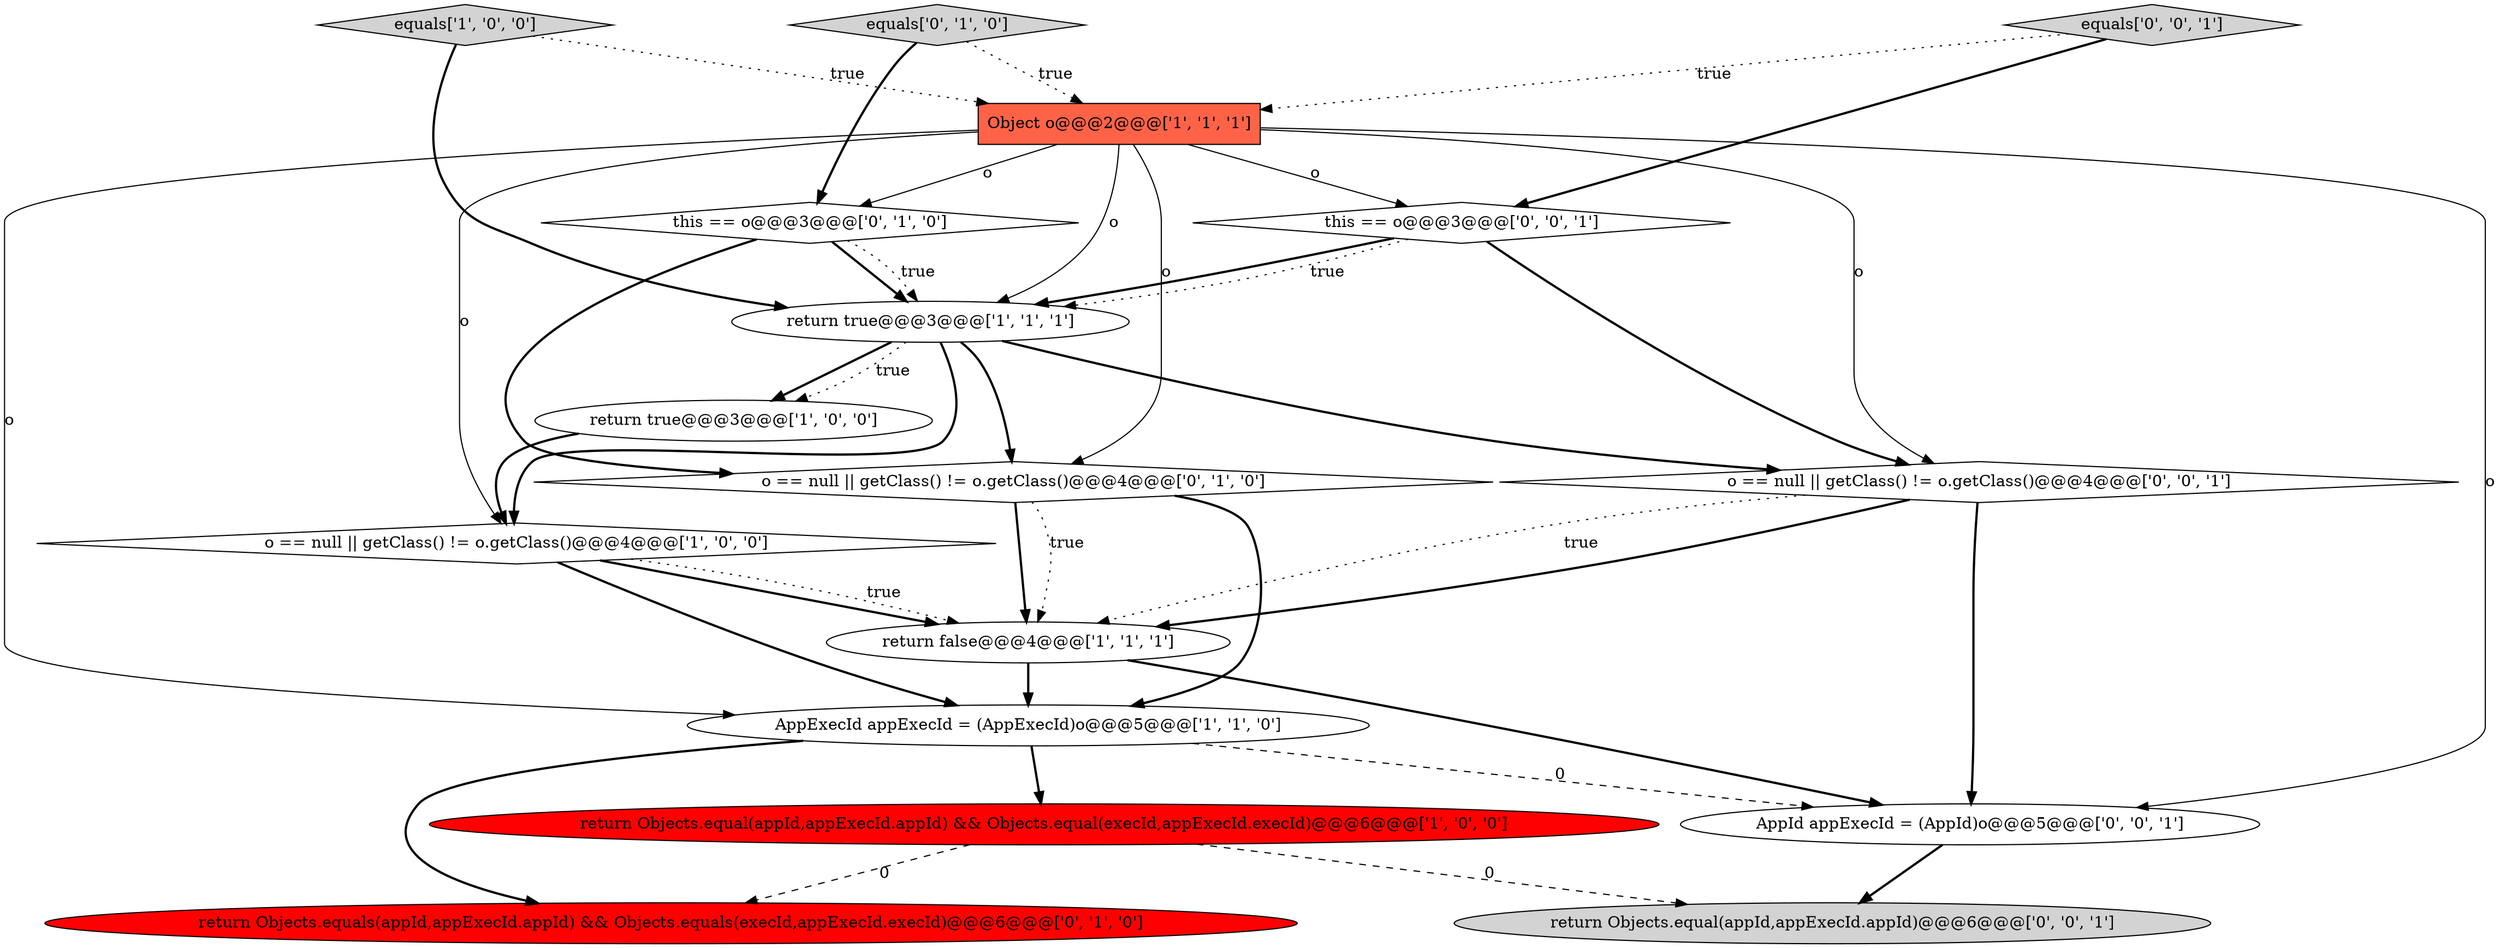 digraph {
5 [style = filled, label = "return false@@@4@@@['1', '1', '1']", fillcolor = white, shape = ellipse image = "AAA0AAABBB1BBB"];
14 [style = filled, label = "return Objects.equal(appId,appExecId.appId)@@@6@@@['0', '0', '1']", fillcolor = lightgray, shape = ellipse image = "AAA0AAABBB3BBB"];
3 [style = filled, label = "return Objects.equal(appId,appExecId.appId) && Objects.equal(execId,appExecId.execId)@@@6@@@['1', '0', '0']", fillcolor = red, shape = ellipse image = "AAA1AAABBB1BBB"];
6 [style = filled, label = "equals['1', '0', '0']", fillcolor = lightgray, shape = diamond image = "AAA0AAABBB1BBB"];
2 [style = filled, label = "AppExecId appExecId = (AppExecId)o@@@5@@@['1', '1', '0']", fillcolor = white, shape = ellipse image = "AAA0AAABBB1BBB"];
12 [style = filled, label = "this == o@@@3@@@['0', '0', '1']", fillcolor = white, shape = diamond image = "AAA0AAABBB3BBB"];
9 [style = filled, label = "this == o@@@3@@@['0', '1', '0']", fillcolor = white, shape = diamond image = "AAA0AAABBB2BBB"];
13 [style = filled, label = "o == null || getClass() != o.getClass()@@@4@@@['0', '0', '1']", fillcolor = white, shape = diamond image = "AAA0AAABBB3BBB"];
8 [style = filled, label = "equals['0', '1', '0']", fillcolor = lightgray, shape = diamond image = "AAA0AAABBB2BBB"];
7 [style = filled, label = "return true@@@3@@@['1', '1', '1']", fillcolor = white, shape = ellipse image = "AAA0AAABBB1BBB"];
4 [style = filled, label = "Object o@@@2@@@['1', '1', '1']", fillcolor = tomato, shape = box image = "AAA0AAABBB1BBB"];
0 [style = filled, label = "return true@@@3@@@['1', '0', '0']", fillcolor = white, shape = ellipse image = "AAA0AAABBB1BBB"];
1 [style = filled, label = "o == null || getClass() != o.getClass()@@@4@@@['1', '0', '0']", fillcolor = white, shape = diamond image = "AAA0AAABBB1BBB"];
15 [style = filled, label = "equals['0', '0', '1']", fillcolor = lightgray, shape = diamond image = "AAA0AAABBB3BBB"];
10 [style = filled, label = "return Objects.equals(appId,appExecId.appId) && Objects.equals(execId,appExecId.execId)@@@6@@@['0', '1', '0']", fillcolor = red, shape = ellipse image = "AAA1AAABBB2BBB"];
16 [style = filled, label = "AppId appExecId = (AppId)o@@@5@@@['0', '0', '1']", fillcolor = white, shape = ellipse image = "AAA0AAABBB3BBB"];
11 [style = filled, label = "o == null || getClass() != o.getClass()@@@4@@@['0', '1', '0']", fillcolor = white, shape = diamond image = "AAA0AAABBB2BBB"];
1->5 [style = bold, label=""];
7->13 [style = bold, label=""];
7->11 [style = bold, label=""];
7->1 [style = bold, label=""];
9->11 [style = bold, label=""];
4->2 [style = solid, label="o"];
2->3 [style = bold, label=""];
4->7 [style = solid, label="o"];
13->5 [style = dotted, label="true"];
11->5 [style = dotted, label="true"];
7->0 [style = bold, label=""];
7->0 [style = dotted, label="true"];
9->7 [style = bold, label=""];
2->10 [style = bold, label=""];
4->9 [style = solid, label="o"];
8->4 [style = dotted, label="true"];
11->2 [style = bold, label=""];
15->4 [style = dotted, label="true"];
12->7 [style = bold, label=""];
13->16 [style = bold, label=""];
5->16 [style = bold, label=""];
12->13 [style = bold, label=""];
11->5 [style = bold, label=""];
5->2 [style = bold, label=""];
6->4 [style = dotted, label="true"];
0->1 [style = bold, label=""];
2->16 [style = dashed, label="0"];
4->16 [style = solid, label="o"];
8->9 [style = bold, label=""];
13->5 [style = bold, label=""];
16->14 [style = bold, label=""];
4->12 [style = solid, label="o"];
1->2 [style = bold, label=""];
4->11 [style = solid, label="o"];
15->12 [style = bold, label=""];
3->10 [style = dashed, label="0"];
9->7 [style = dotted, label="true"];
6->7 [style = bold, label=""];
12->7 [style = dotted, label="true"];
3->14 [style = dashed, label="0"];
4->1 [style = solid, label="o"];
4->13 [style = solid, label="o"];
1->5 [style = dotted, label="true"];
}
